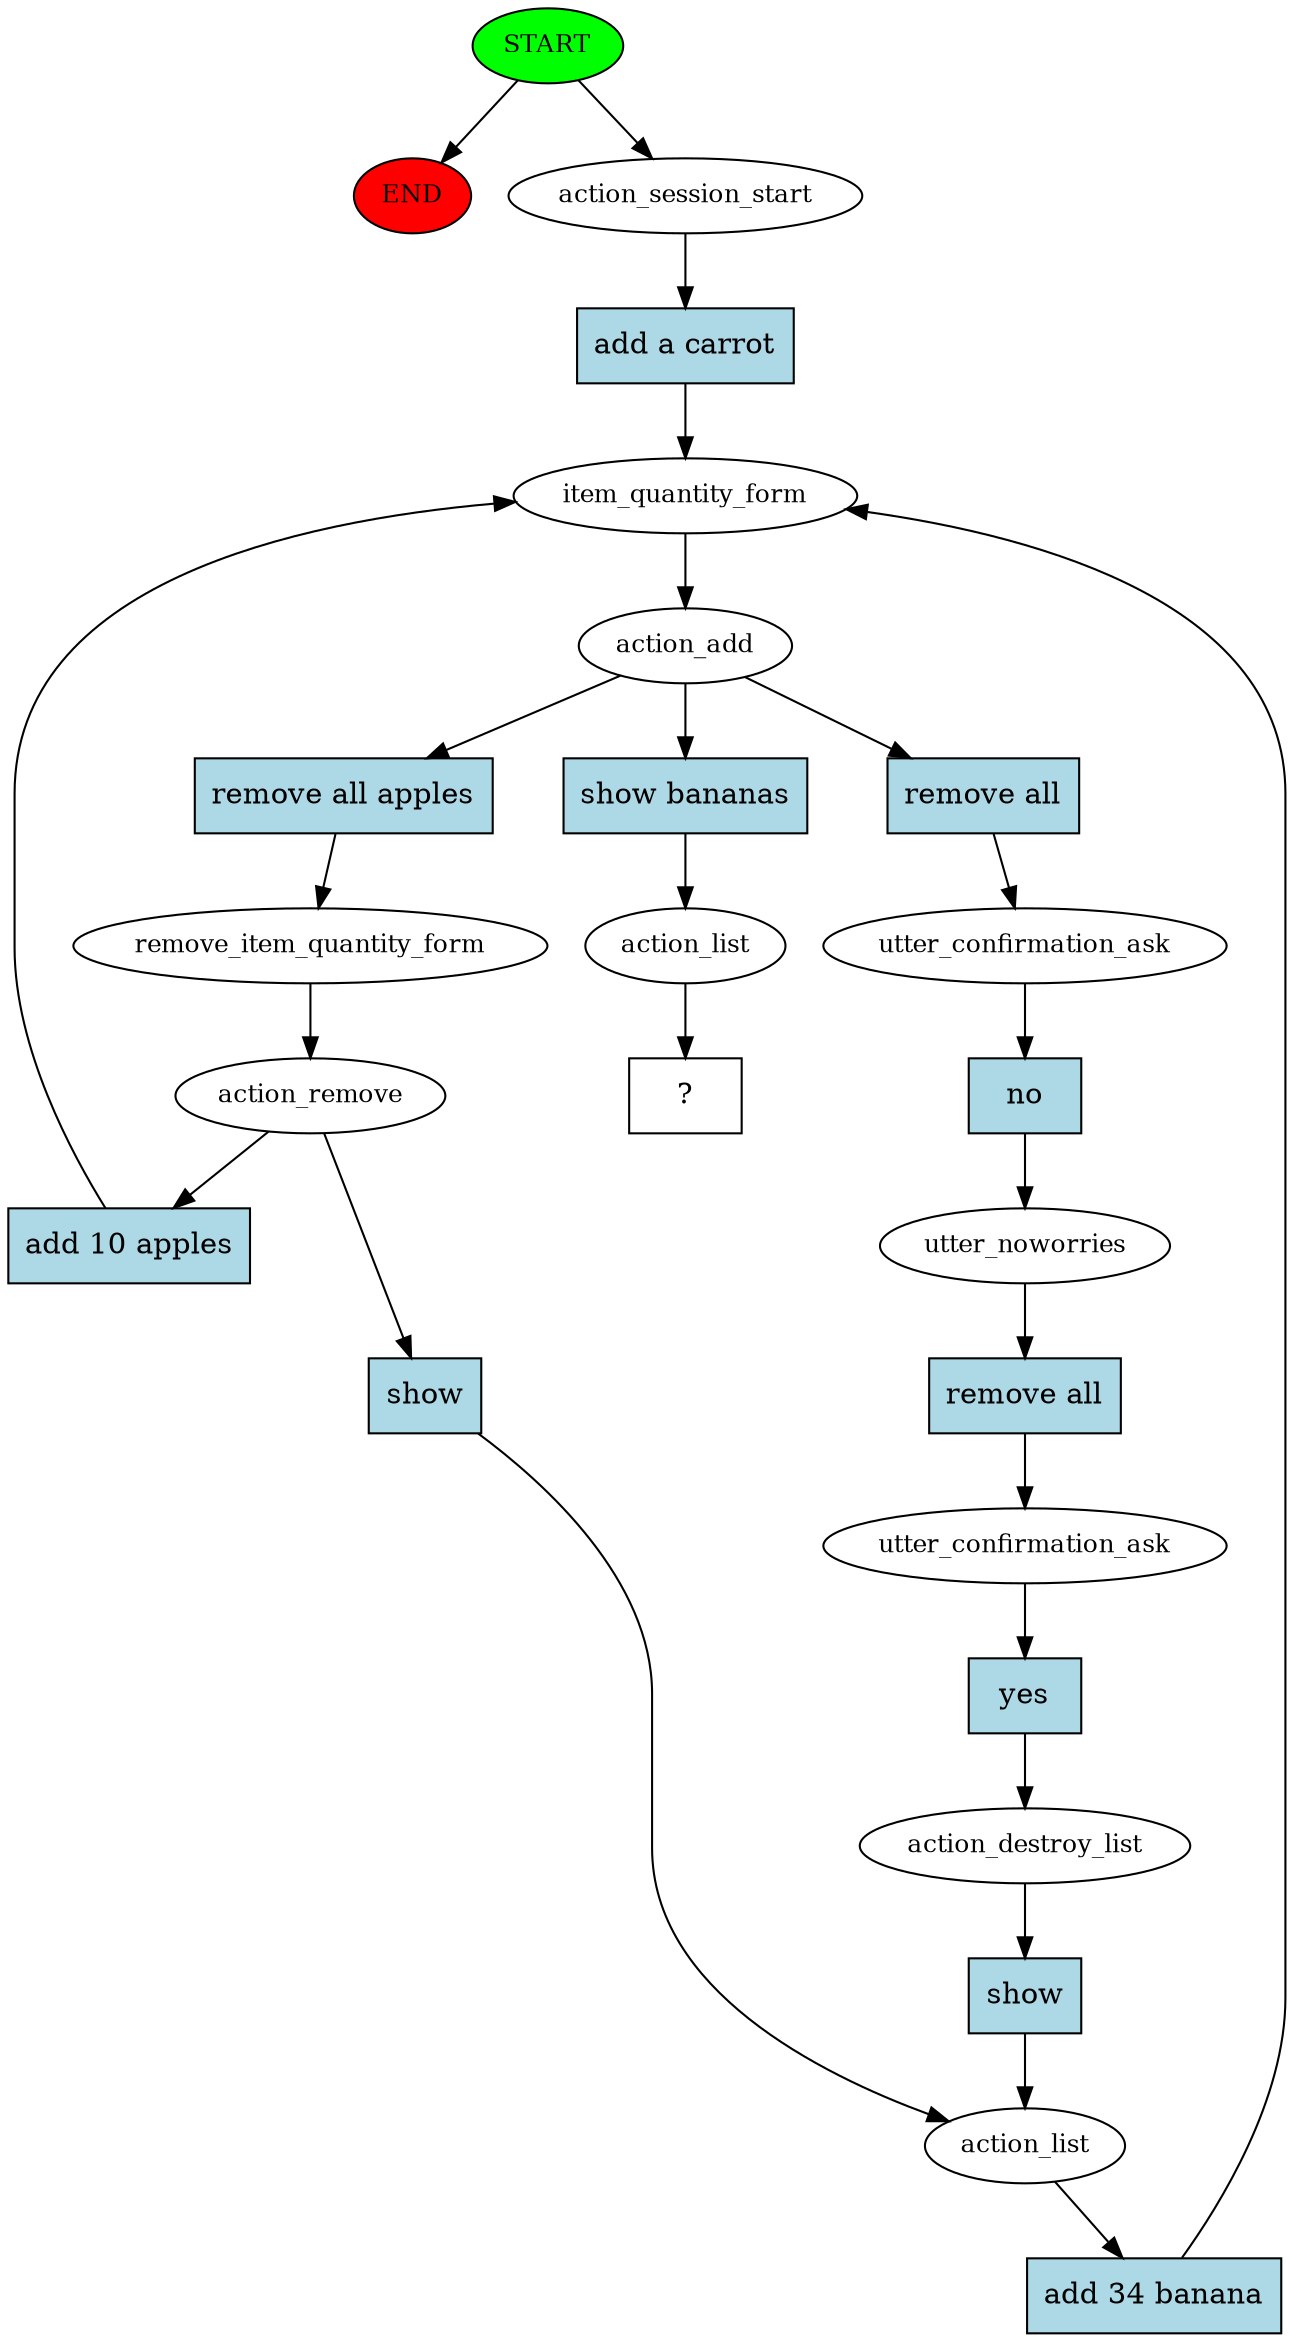 digraph  {
0 [class="start active", fillcolor=green, fontsize=12, label=START, style=filled];
"-1" [class=end, fillcolor=red, fontsize=12, label=END, style=filled];
1 [class=active, fontsize=12, label=action_session_start];
2 [class=active, fontsize=12, label=item_quantity_form];
3 [class=active, fontsize=12, label=action_add];
4 [class=active, fontsize=12, label=utter_confirmation_ask];
5 [class=active, fontsize=12, label=utter_noworries];
6 [class=active, fontsize=12, label=utter_confirmation_ask];
7 [class=active, fontsize=12, label=action_destroy_list];
8 [class=active, fontsize=12, label=action_list];
11 [class=active, fontsize=12, label=remove_item_quantity_form];
12 [class=active, fontsize=12, label=action_remove];
20 [class=active, fontsize=12, label=action_list];
21 [class="intent dashed active", label="  ?  ", shape=rect];
22 [class="intent active", fillcolor=lightblue, label="add a carrot", shape=rect, style=filled];
23 [class="intent active", fillcolor=lightblue, label="remove all", shape=rect, style=filled];
24 [class="intent active", fillcolor=lightblue, label="remove all apples", shape=rect, style=filled];
25 [class="intent active", fillcolor=lightblue, label="show bananas", shape=rect, style=filled];
26 [class="intent active", fillcolor=lightblue, label=no, shape=rect, style=filled];
27 [class="intent active", fillcolor=lightblue, label="remove all", shape=rect, style=filled];
28 [class="intent active", fillcolor=lightblue, label=yes, shape=rect, style=filled];
29 [class="intent active", fillcolor=lightblue, label=show, shape=rect, style=filled];
30 [class="intent active", fillcolor=lightblue, label="add 34 banana", shape=rect, style=filled];
31 [class="intent active", fillcolor=lightblue, label="add 10 apples", shape=rect, style=filled];
32 [class="intent active", fillcolor=lightblue, label=show, shape=rect, style=filled];
0 -> "-1"  [class="", key=NONE, label=""];
0 -> 1  [class=active, key=NONE, label=""];
1 -> 22  [class=active, key=0];
2 -> 3  [class=active, key=NONE, label=""];
3 -> 23  [class=active, key=0];
3 -> 24  [class=active, key=0];
3 -> 25  [class=active, key=0];
4 -> 26  [class=active, key=0];
5 -> 27  [class=active, key=0];
6 -> 28  [class=active, key=0];
7 -> 29  [class=active, key=0];
8 -> 30  [class=active, key=0];
11 -> 12  [class=active, key=NONE, label=""];
12 -> 31  [class=active, key=0];
12 -> 32  [class=active, key=0];
20 -> 21  [class=active, key=NONE, label=""];
22 -> 2  [class=active, key=0];
23 -> 4  [class=active, key=0];
24 -> 11  [class=active, key=0];
25 -> 20  [class=active, key=0];
26 -> 5  [class=active, key=0];
27 -> 6  [class=active, key=0];
28 -> 7  [class=active, key=0];
29 -> 8  [class=active, key=0];
30 -> 2  [class=active, key=0];
31 -> 2  [class=active, key=0];
32 -> 8  [class=active, key=0];
}
